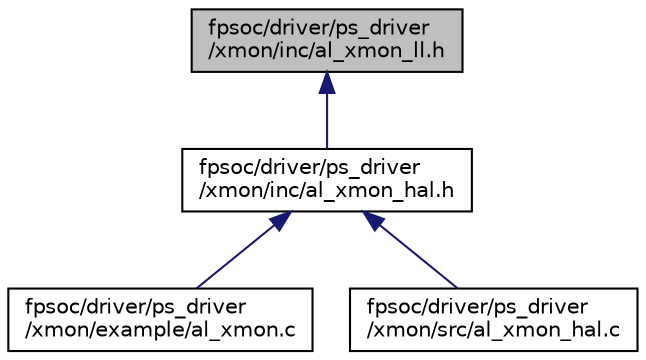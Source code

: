 digraph "fpsoc/driver/ps_driver/xmon/inc/al_xmon_ll.h"
{
  edge [fontname="Helvetica",fontsize="10",labelfontname="Helvetica",labelfontsize="10"];
  node [fontname="Helvetica",fontsize="10",shape=record];
  Node3 [label="fpsoc/driver/ps_driver\l/xmon/inc/al_xmon_ll.h",height=0.2,width=0.4,color="black", fillcolor="grey75", style="filled", fontcolor="black"];
  Node3 -> Node4 [dir="back",color="midnightblue",fontsize="10",style="solid",fontname="Helvetica"];
  Node4 [label="fpsoc/driver/ps_driver\l/xmon/inc/al_xmon_hal.h",height=0.2,width=0.4,color="black", fillcolor="white", style="filled",URL="$al__xmon__hal_8h.html"];
  Node4 -> Node5 [dir="back",color="midnightblue",fontsize="10",style="solid",fontname="Helvetica"];
  Node5 [label="fpsoc/driver/ps_driver\l/xmon/example/al_xmon.c",height=0.2,width=0.4,color="black", fillcolor="white", style="filled",URL="$al__xmon_8c.html"];
  Node4 -> Node6 [dir="back",color="midnightblue",fontsize="10",style="solid",fontname="Helvetica"];
  Node6 [label="fpsoc/driver/ps_driver\l/xmon/src/al_xmon_hal.c",height=0.2,width=0.4,color="black", fillcolor="white", style="filled",URL="$al__xmon__hal_8c.html"];
}
